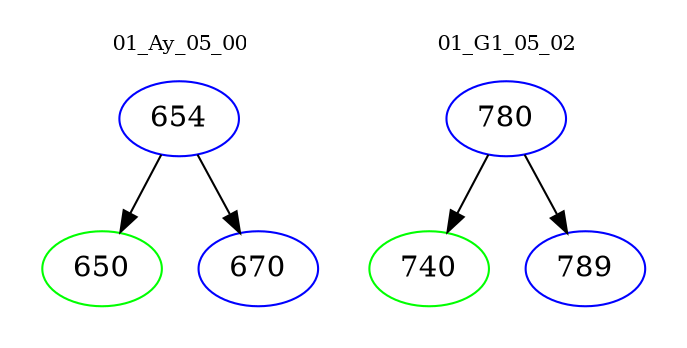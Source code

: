 digraph{
subgraph cluster_0 {
color = white
label = "01_Ay_05_00";
fontsize=10;
T0_654 [label="654", color="blue"]
T0_654 -> T0_650 [color="black"]
T0_650 [label="650", color="green"]
T0_654 -> T0_670 [color="black"]
T0_670 [label="670", color="blue"]
}
subgraph cluster_1 {
color = white
label = "01_G1_05_02";
fontsize=10;
T1_780 [label="780", color="blue"]
T1_780 -> T1_740 [color="black"]
T1_740 [label="740", color="green"]
T1_780 -> T1_789 [color="black"]
T1_789 [label="789", color="blue"]
}
}
